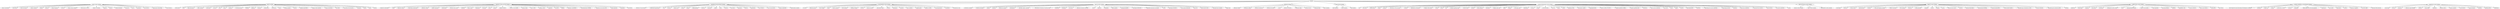 digraph tree {
    "symptom";
    "urinary system symptom";
    "urinary incontinence";
    "renal failure";
    "renal involvement";
    "urinary retention";
    "oliguria";
    "polyuria";
    "urinary frequency";
    "nocturia";
    "urinary stream symptom";
    "extravasation of urine";
    "urgency of urination";
    "nephritis";
    "dysuria";
    "urethral discharge";
    "hematuria";
    "anuria";
    "proteinuria";
    "renal abscess";
    "genitourinary hemorrhage";
    "renal alteration";
    "general symptom";
    "hallucination";
    "chills";
    "sleep disturbance";
    "infant symptom";
    "prostration";
    "necrosis";
    "thirst";
    "tremor";
    "weakness";
    "low blood pressure";
    "bleeding";
    "giddiness";
    "flaccidity";
    "inflammation";
    "listlessness";
    "ptosis";
    "swelling symptom";
    "abscess";
    "multiple organ failure";
    "change in body sensation";
    "sensory disturbance";
    "slow pulse";
    "extracellular fluid alteration";
    "discharge";
    "shakes";
    "cramp";
    "asthenia";
    "respiratory system and chest symptom";
    "respiratory abnormality";
    "cough";
    "respiratory failure";
    "hemorrhagic mediastinitis";
    "pulmonary edema";
    "painful respiration";
    "pneumonitis";
    "abnormal chest sound";
    "sneezing";
    "lump in chest";
    "hemoptysis";
    "hiccough";
    "stridor";
    "sputum";
    "dyspneic enteritis";
    "lesions in swim bladder";
    "lesions in lung";
    "mass in chest";
    "swelling in chest";
    "congestion";
    "bronchitis";
    "phlegm";
    "pulmonary consolidation";
    "bronchopulmonary bleeding";
    "respiratory tract mucosa ulcer";
    "rapid respiration";
    "tachypnoea";
    "bronchiolitis";
    "neurological and physiological symptom";
    "alteration of consciousness";
    "generalized hyperhidrosis";
    "fever";
    "dizziness";
    "memory loss";
    "malaise";
    "fatigue";
    "lightheadedness";
    "catatonia";
    "dysarthria";
    "anxiety";
    "ataxia";
    "confusion";
    "drowsiness";
    "depression";
    "delirium";
    "hypothermia";
    "loss of balance";
    "loss of consciousness";
    "memory impairment";
    "proprioception symptom";
    "musculoskeletal system symptom";
    "torticollis";
    "abnormal posture";
    "loss of height";
    "tetany";
    "muscle symptom";
    "joint symptom";
    "clubbing of fingers";
    "arthritis";
    "postural reaction";
    "abnormality of gait";
    "cellulitis";
    "hypokinesia";
    "lameness";
    "motor weakness";
    "staggering gait";
    "inability to lie flat";
    "uncoordinated gait";
    "recumbency";
    "decreased jaw tone";
    "nervous system symptom";
    "coordination symptom";
    "sensation perception";
    "aphasia";
    "paralysis";
    "behavioral symptom";
    "meningismus";
    "neurologic neglect syndrome";
    "disturbances of sensation of smell and taste";
    "spondylitis";
    "meningitis";
    "convulsion";
    "abnormal involuntary movement";
    "seizure";
    "spasticity";
    "encephalitis";
    "reflex symptom";
    "meningoencephalitis";
    "neurological dysfunction";
    "diminished spontaneous movement";
    "stroke";
    "neurological alteration";
    "acute mental dysfunction";
    "brain cyst";
    "altered mental status";
    "decreased motor response";
    "floppy head";
    "abdominal symptom";
    "abdominal rigidity";
    "abdominal swelling";
    "abdominal tenderness";
    "abdominal discomfort";
    "ascites";
    "abdominal distention";
    "abdominal cramp";
    "abdominal mass";
    "abdominal lump";
    "pelvic symptom";
    "head and neck symptom";
    "head symptom";
    "throat symptom";
    "neck symptom";
    "skin and integumentary tissue symptom";
    "rash";
    "skin lesion";
    "ruffled feather";
    "edema";
    "jaundice";
    "disturbance of skin sensation";
    "cyanosis";
    "spontaneous ecchymoses";
    "change in skin texture";
    "sweaty";
    "eschar";
    "boil";
    "localized superficial lump";
    "necrotic lesion";
    "pustule";
    "pleural effusion";
    "peritonitis";
    "change in skin color";
    "pallor";
    "flushing";
    "cold clammy skin";
    "paresthesia";
    "urticaria";
    "itching";
    "nail discoloration";
    "hair loss";
    "blister";
    "crinkle";
    "darkening of skin";
    "flat keratotic capsule";
    "hyperpigmentation";
    "keratotic nodules of the skin";
    "localized superficial swelling";
    "localized superficial mass";
    "hematoma";
    "icteric mucous membrane";
    "icteric skin";
    "bruise";
    "papule";
    "mastitis";
    "skin desquamation";
    "enanthem";
    "hemorrhage into mucous membrane";
    "hemorrhage into skin";
    "petechiae";
    "pale mucous membrane";
    "decreased facial sensation";
    "dermal abscess";
    "dry mucous membrane";
    "eczema";
    "hemic and immune system symptom";
    "immune system symptom";
    "hemic system symptom";
    "hematopoietic system symptom";
    "digestive system symptom";
    "rectorrhagia";
    "tenesmus";
    "terminal ileitis";
    "gastroenteritis";
    "vomiting";
    "feces and droppings symptom";
    "lesions in pancreas";
    "liver symptom";
    "flatulence";
    "visible peristalsis";
    "dyspepsia";
    "pyrosis";
    "bloating";
    "nausea";
    "abnormal bowel sound";
    "enteritis";
    "intestinal hemorrhage";
    "gastrointestinal bleeding";
    "intestinal hypermotility";
    "salivary gland symptom";
    "distended loops of intestines on rectal";
    "necrosis of jejunum";
    "diminished gastro-intestinal motility";
    "belching";
    "cardiovascular system symptom";
    "palpitation";
    "hemorrhage";
    "gangrene";
    "myocarditis";
    "arrhythmia";
    "undiagnosed cardiac murmur";
    "shock";
    "hypergammaglobulinemia";
    "lesions in myocardium";
    "chest hyperemia";
    "pericardial effusion";
    "phlebitis";
    "postphlebitic ulcer";
    "vascular alteration";
    "blood vessel infection";
    "endocarditis";
    "heart failure";
    "nutrition, metabolism, and development symptom";
    "lack of expected normal physiological development in childhood";
    "polydipsia";
    "weight loss";
    "wasting";
    "adult failure to thrive";
    "anorexia";
    "polyphagia";
    "feeding difficulties and mismanagement";
    "weight gain";
    "early satiety";
    "dehydration";
    "cachexia";
    "alteration of appetite";
    "low birth weight";
    "decreased milk production";
    "reproductive system symptom";
    "miscarriage";
    "abortion";
    "impotence";
    "abnormal vaginal bleeding";
    "stillbirth";
    "menorrhagia";
    "vaginismus";
    "premature labor";
    "prostate symptom";
    "scrotal abscess";
    "vaginal discharge";
    "infertility";
    "epididymorchitis";
    "epididymitis";
    "symptom" -> "urinary system symptom";
    "symptom" -> "general symptom";
    "symptom" -> "respiratory system and chest symptom";
    "symptom" -> "neurological and physiological symptom";
    "symptom" -> "musculoskeletal system symptom";
    "symptom" -> "nervous system symptom";
    "symptom" -> "abdominal symptom";
    "symptom" -> "head and neck symptom";
    "symptom" -> "skin and integumentary tissue symptom";
    "symptom" -> "hemic and immune system symptom";
    "symptom" -> "digestive system symptom";
    "symptom" -> "cardiovascular system symptom";
    "symptom" -> "nutrition, metabolism, and development symptom";
    "symptom" -> "reproductive system symptom";
    "urinary system symptom" -> "urinary incontinence";
    "urinary system symptom" -> "renal failure";
    "urinary system symptom" -> "renal involvement";
    "urinary system symptom" -> "urinary retention";
    "urinary system symptom" -> "oliguria";
    "urinary system symptom" -> "polyuria";
    "urinary system symptom" -> "urinary frequency";
    "urinary system symptom" -> "nocturia";
    "urinary system symptom" -> "urinary stream symptom";
    "urinary system symptom" -> "extravasation of urine";
    "urinary system symptom" -> "urgency of urination";
    "urinary system symptom" -> "nephritis";
    "urinary system symptom" -> "dysuria";
    "urinary system symptom" -> "urethral discharge";
    "urinary system symptom" -> "hematuria";
    "urinary system symptom" -> "anuria";
    "urinary system symptom" -> "proteinuria";
    "urinary system symptom" -> "renal abscess";
    "urinary system symptom" -> "genitourinary hemorrhage";
    "urinary system symptom" -> "renal alteration";
    "general symptom" -> "hallucination";
    "general symptom" -> "chills";
    "general symptom" -> "sleep disturbance";
    "general symptom" -> "infant symptom";
    "general symptom" -> "prostration";
    "general symptom" -> "necrosis";
    "general symptom" -> "thirst";
    "general symptom" -> "tremor";
    "general symptom" -> "weakness";
    "general symptom" -> "low blood pressure";
    "general symptom" -> "bleeding";
    "general symptom" -> "giddiness";
    "general symptom" -> "flaccidity";
    "general symptom" -> "inflammation";
    "general symptom" -> "listlessness";
    "general symptom" -> "ptosis";
    "general symptom" -> "swelling symptom";
    "general symptom" -> "abscess";
    "general symptom" -> "multiple organ failure";
    "general symptom" -> "change in body sensation";
    "general symptom" -> "sensory disturbance";
    "general symptom" -> "slow pulse";
    "general symptom" -> "extracellular fluid alteration";
    "general symptom" -> "discharge";
    "general symptom" -> "shakes";
    "general symptom" -> "cramp";
    "general symptom" -> "asthenia";
    "respiratory system and chest symptom" -> "respiratory abnormality";
    "respiratory system and chest symptom" -> "cough";
    "respiratory system and chest symptom" -> "respiratory failure";
    "respiratory system and chest symptom" -> "hemorrhagic mediastinitis";
    "respiratory system and chest symptom" -> "pulmonary edema";
    "respiratory system and chest symptom" -> "painful respiration";
    "respiratory system and chest symptom" -> "pneumonitis";
    "respiratory system and chest symptom" -> "abnormal chest sound";
    "respiratory system and chest symptom" -> "sneezing";
    "respiratory system and chest symptom" -> "lump in chest";
    "respiratory system and chest symptom" -> "hemoptysis";
    "respiratory system and chest symptom" -> "hiccough";
    "respiratory system and chest symptom" -> "stridor";
    "respiratory system and chest symptom" -> "sputum";
    "respiratory system and chest symptom" -> "dyspneic enteritis";
    "respiratory system and chest symptom" -> "lesions in swim bladder";
    "respiratory system and chest symptom" -> "lesions in lung";
    "respiratory system and chest symptom" -> "mass in chest";
    "respiratory system and chest symptom" -> "swelling in chest";
    "respiratory system and chest symptom" -> "congestion";
    "respiratory system and chest symptom" -> "bronchitis";
    "respiratory system and chest symptom" -> "phlegm";
    "respiratory system and chest symptom" -> "pulmonary consolidation";
    "respiratory system and chest symptom" -> "bronchopulmonary bleeding";
    "respiratory system and chest symptom" -> "respiratory tract mucosa ulcer";
    "respiratory system and chest symptom" -> "rapid respiration";
    "respiratory system and chest symptom" -> "tachypnoea";
    "respiratory system and chest symptom" -> "bronchiolitis";
    "neurological and physiological symptom" -> "alteration of consciousness";
    "neurological and physiological symptom" -> "generalized hyperhidrosis";
    "neurological and physiological symptom" -> "fever";
    "neurological and physiological symptom" -> "dizziness";
    "neurological and physiological symptom" -> "memory loss";
    "neurological and physiological symptom" -> "malaise";
    "neurological and physiological symptom" -> "fatigue";
    "neurological and physiological symptom" -> "lightheadedness";
    "neurological and physiological symptom" -> "catatonia";
    "neurological and physiological symptom" -> "dysarthria";
    "neurological and physiological symptom" -> "anxiety";
    "neurological and physiological symptom" -> "ataxia";
    "neurological and physiological symptom" -> "confusion";
    "neurological and physiological symptom" -> "drowsiness";
    "neurological and physiological symptom" -> "depression";
    "neurological and physiological symptom" -> "delirium";
    "neurological and physiological symptom" -> "hypothermia";
    "neurological and physiological symptom" -> "loss of balance";
    "neurological and physiological symptom" -> "loss of consciousness";
    "neurological and physiological symptom" -> "memory impairment";
    "neurological and physiological symptom" -> "proprioception symptom";
    "musculoskeletal system symptom" -> "torticollis";
    "musculoskeletal system symptom" -> "abnormal posture";
    "musculoskeletal system symptom" -> "loss of height";
    "musculoskeletal system symptom" -> "tetany";
    "musculoskeletal system symptom" -> "muscle symptom";
    "musculoskeletal system symptom" -> "joint symptom";
    "musculoskeletal system symptom" -> "clubbing of fingers";
    "musculoskeletal system symptom" -> "arthritis";
    "musculoskeletal system symptom" -> "postural reaction";
    "musculoskeletal system symptom" -> "abnormality of gait";
    "musculoskeletal system symptom" -> "cellulitis";
    "musculoskeletal system symptom" -> "hypokinesia";
    "musculoskeletal system symptom" -> "lameness";
    "musculoskeletal system symptom" -> "motor weakness";
    "musculoskeletal system symptom" -> "staggering gait";
    "musculoskeletal system symptom" -> "inability to lie flat";
    "musculoskeletal system symptom" -> "uncoordinated gait";
    "musculoskeletal system symptom" -> "recumbency";
    "musculoskeletal system symptom" -> "decreased jaw tone";
    "nervous system symptom" -> "coordination symptom";
    "nervous system symptom" -> "sensation perception";
    "nervous system symptom" -> "aphasia";
    "nervous system symptom" -> "paralysis";
    "nervous system symptom" -> "behavioral symptom";
    "nervous system symptom" -> "meningismus";
    "nervous system symptom" -> "neurologic neglect syndrome";
    "nervous system symptom" -> "disturbances of sensation of smell and taste";
    "nervous system symptom" -> "spondylitis";
    "nervous system symptom" -> "meningitis";
    "nervous system symptom" -> "convulsion";
    "nervous system symptom" -> "abnormal involuntary movement";
    "nervous system symptom" -> "seizure";
    "nervous system symptom" -> "spasticity";
    "nervous system symptom" -> "encephalitis";
    "nervous system symptom" -> "reflex symptom";
    "nervous system symptom" -> "meningoencephalitis";
    "nervous system symptom" -> "neurological dysfunction";
    "nervous system symptom" -> "diminished spontaneous movement";
    "nervous system symptom" -> "stroke";
    "nervous system symptom" -> "neurological alteration";
    "nervous system symptom" -> "acute mental dysfunction";
    "nervous system symptom" -> "brain cyst";
    "nervous system symptom" -> "altered mental status";
    "nervous system symptom" -> "decreased motor response";
    "nervous system symptom" -> "floppy head";
    "abdominal symptom" -> "abdominal rigidity";
    "abdominal symptom" -> "abdominal swelling";
    "abdominal symptom" -> "abdominal tenderness";
    "abdominal symptom" -> "abdominal discomfort";
    "abdominal symptom" -> "ascites";
    "abdominal symptom" -> "abdominal distention";
    "abdominal symptom" -> "abdominal cramp";
    "abdominal symptom" -> "abdominal mass";
    "abdominal symptom" -> "abdominal lump";
    "abdominal symptom" -> "pelvic symptom";
    "head and neck symptom" -> "head symptom";
    "head and neck symptom" -> "throat symptom";
    "head and neck symptom" -> "neck symptom";
    "skin and integumentary tissue symptom" -> "rash";
    "skin and integumentary tissue symptom" -> "skin lesion";
    "skin and integumentary tissue symptom" -> "ruffled feather";
    "skin and integumentary tissue symptom" -> "edema";
    "skin and integumentary tissue symptom" -> "jaundice";
    "skin and integumentary tissue symptom" -> "disturbance of skin sensation";
    "skin and integumentary tissue symptom" -> "cyanosis";
    "skin and integumentary tissue symptom" -> "spontaneous ecchymoses";
    "skin and integumentary tissue symptom" -> "change in skin texture";
    "skin and integumentary tissue symptom" -> "sweaty";
    "skin and integumentary tissue symptom" -> "eschar";
    "skin and integumentary tissue symptom" -> "boil";
    "skin and integumentary tissue symptom" -> "localized superficial lump";
    "skin and integumentary tissue symptom" -> "necrotic lesion";
    "skin and integumentary tissue symptom" -> "pustule";
    "skin and integumentary tissue symptom" -> "pleural effusion";
    "skin and integumentary tissue symptom" -> "peritonitis";
    "skin and integumentary tissue symptom" -> "change in skin color";
    "skin and integumentary tissue symptom" -> "pallor";
    "skin and integumentary tissue symptom" -> "flushing";
    "skin and integumentary tissue symptom" -> "cold clammy skin";
    "skin and integumentary tissue symptom" -> "paresthesia";
    "skin and integumentary tissue symptom" -> "urticaria";
    "skin and integumentary tissue symptom" -> "itching";
    "skin and integumentary tissue symptom" -> "nail discoloration";
    "skin and integumentary tissue symptom" -> "hair loss";
    "skin and integumentary tissue symptom" -> "blister";
    "skin and integumentary tissue symptom" -> "crinkle";
    "skin and integumentary tissue symptom" -> "darkening of skin";
    "skin and integumentary tissue symptom" -> "flat keratotic capsule";
    "skin and integumentary tissue symptom" -> "hyperpigmentation";
    "skin and integumentary tissue symptom" -> "keratotic nodules of the skin";
    "skin and integumentary tissue symptom" -> "localized superficial swelling";
    "skin and integumentary tissue symptom" -> "localized superficial mass";
    "skin and integumentary tissue symptom" -> "hematoma";
    "skin and integumentary tissue symptom" -> "icteric mucous membrane";
    "skin and integumentary tissue symptom" -> "icteric skin";
    "skin and integumentary tissue symptom" -> "bruise";
    "skin and integumentary tissue symptom" -> "papule";
    "skin and integumentary tissue symptom" -> "mastitis";
    "skin and integumentary tissue symptom" -> "skin desquamation";
    "skin and integumentary tissue symptom" -> "enanthem";
    "skin and integumentary tissue symptom" -> "hemorrhage into mucous membrane";
    "skin and integumentary tissue symptom" -> "hemorrhage into skin";
    "skin and integumentary tissue symptom" -> "petechiae";
    "skin and integumentary tissue symptom" -> "pale mucous membrane";
    "skin and integumentary tissue symptom" -> "decreased facial sensation";
    "skin and integumentary tissue symptom" -> "dermal abscess";
    "skin and integumentary tissue symptom" -> "dry mucous membrane";
    "skin and integumentary tissue symptom" -> "eczema";
    "hemic and immune system symptom" -> "immune system symptom";
    "hemic and immune system symptom" -> "hemic system symptom";
    "hemic and immune system symptom" -> "hematopoietic system symptom";
    "digestive system symptom" -> "rectorrhagia";
    "digestive system symptom" -> "tenesmus";
    "digestive system symptom" -> "terminal ileitis";
    "digestive system symptom" -> "gastroenteritis";
    "digestive system symptom" -> "vomiting";
    "digestive system symptom" -> "feces and droppings symptom";
    "digestive system symptom" -> "lesions in pancreas";
    "digestive system symptom" -> "liver symptom";
    "digestive system symptom" -> "flatulence";
    "digestive system symptom" -> "visible peristalsis";
    "digestive system symptom" -> "dyspepsia";
    "digestive system symptom" -> "pyrosis";
    "digestive system symptom" -> "bloating";
    "digestive system symptom" -> "nausea";
    "digestive system symptom" -> "abnormal bowel sound";
    "digestive system symptom" -> "enteritis";
    "digestive system symptom" -> "intestinal hemorrhage";
    "digestive system symptom" -> "gastrointestinal bleeding";
    "digestive system symptom" -> "intestinal hypermotility";
    "digestive system symptom" -> "salivary gland symptom";
    "digestive system symptom" -> "distended loops of intestines on rectal";
    "digestive system symptom" -> "necrosis of jejunum";
    "digestive system symptom" -> "diminished gastro-intestinal motility";
    "digestive system symptom" -> "belching";
    "cardiovascular system symptom" -> "palpitation";
    "cardiovascular system symptom" -> "hemorrhage";
    "cardiovascular system symptom" -> "gangrene";
    "cardiovascular system symptom" -> "myocarditis";
    "cardiovascular system symptom" -> "arrhythmia";
    "cardiovascular system symptom" -> "undiagnosed cardiac murmur";
    "cardiovascular system symptom" -> "shock";
    "cardiovascular system symptom" -> "hypergammaglobulinemia";
    "cardiovascular system symptom" -> "lesions in myocardium";
    "cardiovascular system symptom" -> "chest hyperemia";
    "cardiovascular system symptom" -> "pericardial effusion";
    "cardiovascular system symptom" -> "phlebitis";
    "cardiovascular system symptom" -> "postphlebitic ulcer";
    "cardiovascular system symptom" -> "vascular alteration";
    "cardiovascular system symptom" -> "blood vessel infection";
    "cardiovascular system symptom" -> "endocarditis";
    "cardiovascular system symptom" -> "heart failure";
    "nutrition, metabolism, and development symptom" -> "lack of expected normal physiological development in childhood";
    "nutrition, metabolism, and development symptom" -> "polydipsia";
    "nutrition, metabolism, and development symptom" -> "weight loss";
    "nutrition, metabolism, and development symptom" -> "wasting";
    "nutrition, metabolism, and development symptom" -> "adult failure to thrive";
    "nutrition, metabolism, and development symptom" -> "anorexia";
    "nutrition, metabolism, and development symptom" -> "polyphagia";
    "nutrition, metabolism, and development symptom" -> "feeding difficulties and mismanagement";
    "nutrition, metabolism, and development symptom" -> "weight gain";
    "nutrition, metabolism, and development symptom" -> "early satiety";
    "nutrition, metabolism, and development symptom" -> "dehydration";
    "nutrition, metabolism, and development symptom" -> "cachexia";
    "nutrition, metabolism, and development symptom" -> "alteration of appetite";
    "nutrition, metabolism, and development symptom" -> "low birth weight";
    "nutrition, metabolism, and development symptom" -> "decreased milk production";
    "reproductive system symptom" -> "miscarriage";
    "reproductive system symptom" -> "abortion";
    "reproductive system symptom" -> "impotence";
    "reproductive system symptom" -> "abnormal vaginal bleeding";
    "reproductive system symptom" -> "stillbirth";
    "reproductive system symptom" -> "menorrhagia";
    "reproductive system symptom" -> "vaginismus";
    "reproductive system symptom" -> "premature labor";
    "reproductive system symptom" -> "prostate symptom";
    "reproductive system symptom" -> "scrotal abscess";
    "reproductive system symptom" -> "vaginal discharge";
    "reproductive system symptom" -> "infertility";
    "reproductive system symptom" -> "epididymorchitis";
    "reproductive system symptom" -> "epididymitis";
}
